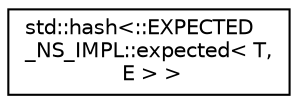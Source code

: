 digraph "Graphical Class Hierarchy"
{
  edge [fontname="Helvetica",fontsize="10",labelfontname="Helvetica",labelfontsize="10"];
  node [fontname="Helvetica",fontsize="10",shape=record];
  rankdir="LR";
  Node0 [label="std::hash\<::EXPECTED\l_NS_IMPL::expected\< T,\l E \> \>",height=0.2,width=0.4,color="black", fillcolor="white", style="filled",URL="$d3/d2a/structstd_1_1hash_3_1_1_e_x_p_e_c_t_e_d___n_s___i_m_p_l_1_1expected_3_01_t_00_01_e_01_4_01_4.html"];
}
